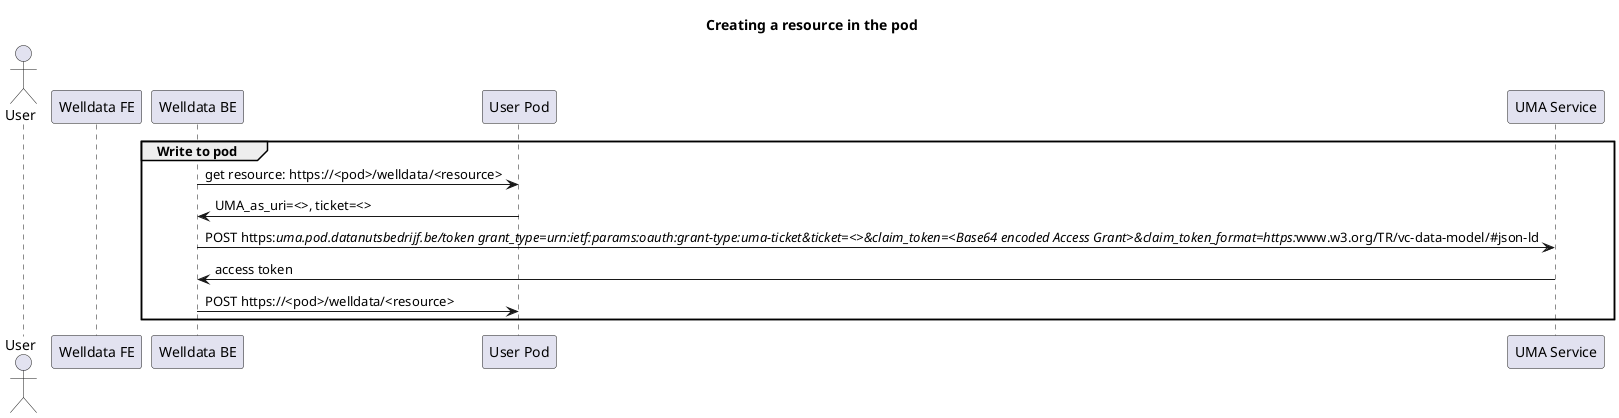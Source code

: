 @startuml
title Creating a resource in the pod
actor "User" as user
participant "Welldata FE" as welldataFE
participant "Welldata BE" as welldataBE
participant "User Pod" as pod
participant "UMA Service" as umaservice

group Write to pod
 welldataBE->pod: get resource: https://<pod>/welldata/<resource>
 pod->welldataBE: UMA_as_uri=<>, ticket=<>
 welldataBE->umaservice: POST https://uma.pod.datanutsbedrijf.be/token grant_type=urn:ietf:params:oauth:grant-type:uma-ticket&ticket=<>&claim_token=<Base64 encoded Access Grant>&claim_token_format=https://www.w3.org/TR/vc-data-model/#json-ld
 umaservice->welldataBE: access token
 welldataBE->pod: POST https://<pod>/welldata/<resource>
end

@enduml
  